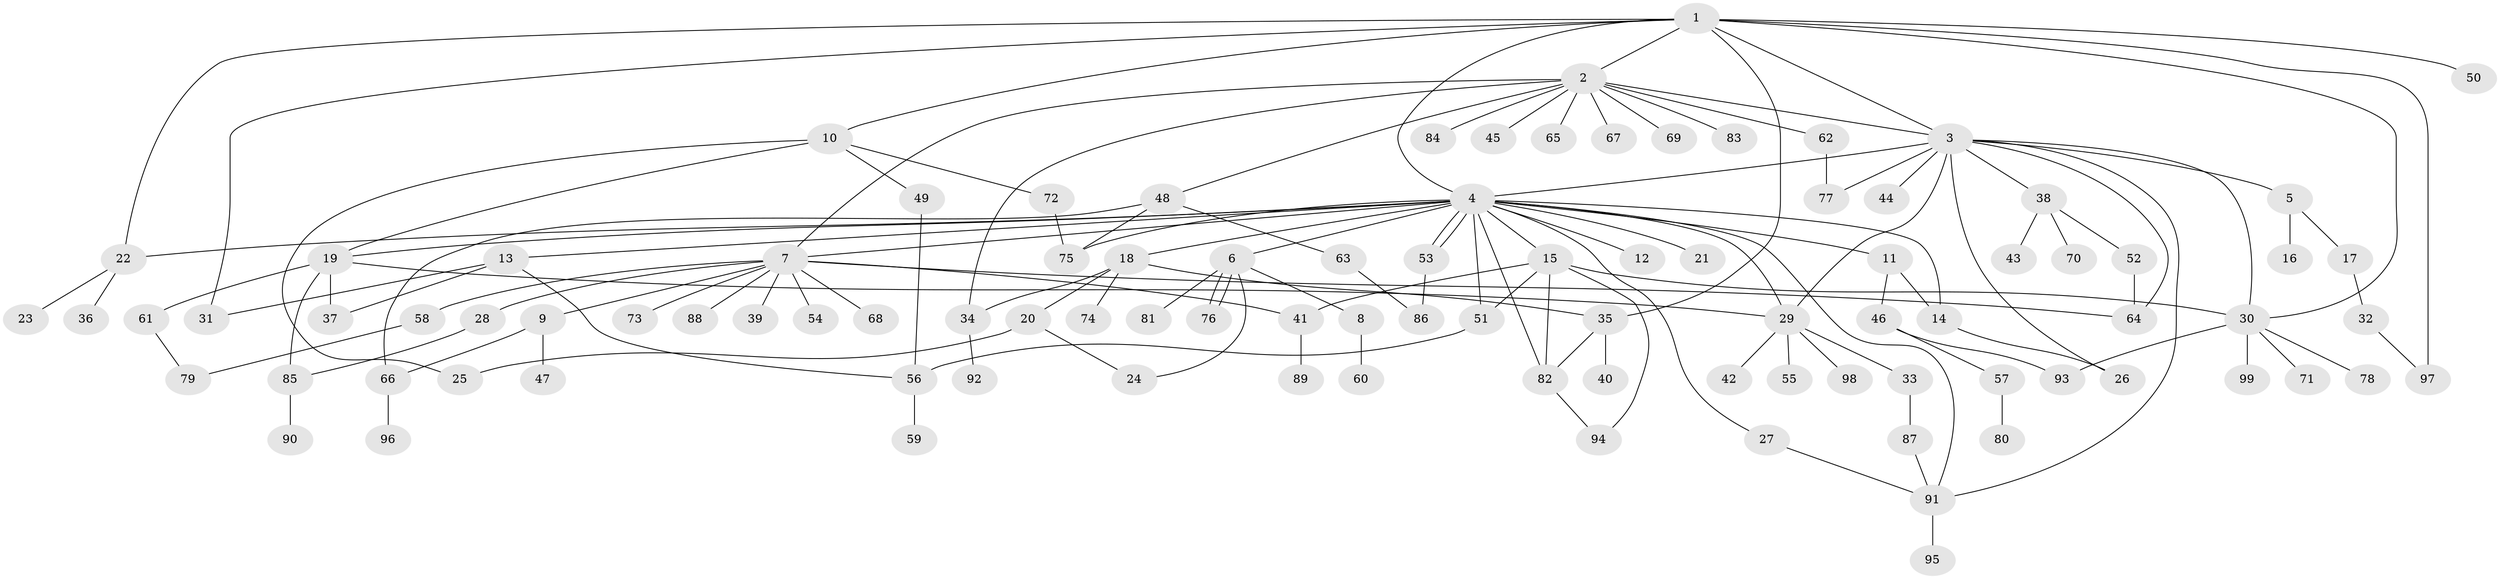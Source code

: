 // Generated by graph-tools (version 1.1) at 2025/47/03/09/25 04:47:13]
// undirected, 99 vertices, 138 edges
graph export_dot {
graph [start="1"]
  node [color=gray90,style=filled];
  1;
  2;
  3;
  4;
  5;
  6;
  7;
  8;
  9;
  10;
  11;
  12;
  13;
  14;
  15;
  16;
  17;
  18;
  19;
  20;
  21;
  22;
  23;
  24;
  25;
  26;
  27;
  28;
  29;
  30;
  31;
  32;
  33;
  34;
  35;
  36;
  37;
  38;
  39;
  40;
  41;
  42;
  43;
  44;
  45;
  46;
  47;
  48;
  49;
  50;
  51;
  52;
  53;
  54;
  55;
  56;
  57;
  58;
  59;
  60;
  61;
  62;
  63;
  64;
  65;
  66;
  67;
  68;
  69;
  70;
  71;
  72;
  73;
  74;
  75;
  76;
  77;
  78;
  79;
  80;
  81;
  82;
  83;
  84;
  85;
  86;
  87;
  88;
  89;
  90;
  91;
  92;
  93;
  94;
  95;
  96;
  97;
  98;
  99;
  1 -- 2;
  1 -- 3;
  1 -- 4;
  1 -- 10;
  1 -- 22;
  1 -- 30;
  1 -- 31;
  1 -- 35;
  1 -- 50;
  1 -- 97;
  2 -- 3;
  2 -- 7;
  2 -- 34;
  2 -- 45;
  2 -- 48;
  2 -- 62;
  2 -- 65;
  2 -- 67;
  2 -- 69;
  2 -- 83;
  2 -- 84;
  3 -- 4;
  3 -- 5;
  3 -- 26;
  3 -- 29;
  3 -- 30;
  3 -- 38;
  3 -- 44;
  3 -- 64;
  3 -- 77;
  3 -- 91;
  4 -- 6;
  4 -- 7;
  4 -- 11;
  4 -- 12;
  4 -- 13;
  4 -- 14;
  4 -- 15;
  4 -- 18;
  4 -- 19;
  4 -- 21;
  4 -- 22;
  4 -- 27;
  4 -- 29;
  4 -- 51;
  4 -- 53;
  4 -- 53;
  4 -- 75;
  4 -- 82;
  4 -- 91;
  5 -- 16;
  5 -- 17;
  6 -- 8;
  6 -- 24;
  6 -- 76;
  6 -- 76;
  6 -- 81;
  7 -- 9;
  7 -- 28;
  7 -- 39;
  7 -- 41;
  7 -- 54;
  7 -- 58;
  7 -- 64;
  7 -- 68;
  7 -- 73;
  7 -- 88;
  8 -- 60;
  9 -- 47;
  9 -- 66;
  10 -- 19;
  10 -- 25;
  10 -- 49;
  10 -- 72;
  11 -- 14;
  11 -- 46;
  13 -- 31;
  13 -- 37;
  13 -- 56;
  14 -- 26;
  15 -- 30;
  15 -- 41;
  15 -- 51;
  15 -- 82;
  15 -- 94;
  17 -- 32;
  18 -- 20;
  18 -- 34;
  18 -- 35;
  18 -- 74;
  19 -- 29;
  19 -- 37;
  19 -- 61;
  19 -- 85;
  20 -- 24;
  20 -- 25;
  22 -- 23;
  22 -- 36;
  27 -- 91;
  28 -- 85;
  29 -- 33;
  29 -- 42;
  29 -- 55;
  29 -- 98;
  30 -- 71;
  30 -- 78;
  30 -- 93;
  30 -- 99;
  32 -- 97;
  33 -- 87;
  34 -- 92;
  35 -- 40;
  35 -- 82;
  38 -- 43;
  38 -- 52;
  38 -- 70;
  41 -- 89;
  46 -- 57;
  46 -- 93;
  48 -- 63;
  48 -- 66;
  48 -- 75;
  49 -- 56;
  51 -- 56;
  52 -- 64;
  53 -- 86;
  56 -- 59;
  57 -- 80;
  58 -- 79;
  61 -- 79;
  62 -- 77;
  63 -- 86;
  66 -- 96;
  72 -- 75;
  82 -- 94;
  85 -- 90;
  87 -- 91;
  91 -- 95;
}

